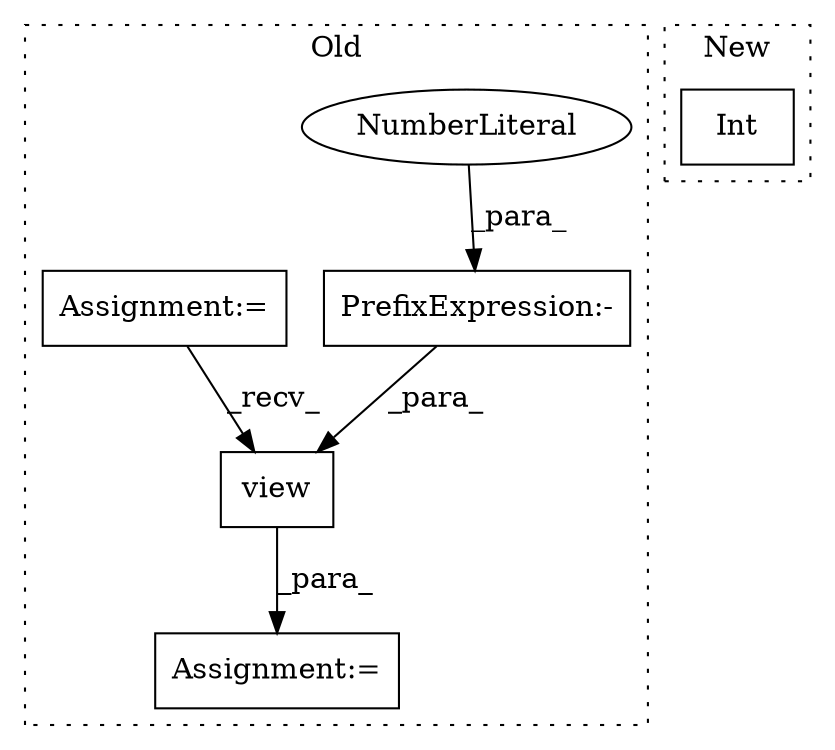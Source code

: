 digraph G {
subgraph cluster0 {
1 [label="view" a="32" s="293,309" l="5,1" shape="box"];
3 [label="PrefixExpression:-" a="38" s="298" l="1" shape="box"];
4 [label="NumberLiteral" a="34" s="299" l="1" shape="ellipse"];
5 [label="Assignment:=" a="7" s="602" l="1" shape="box"];
6 [label="Assignment:=" a="7" s="117" l="5" shape="box"];
label = "Old";
style="dotted";
}
subgraph cluster1 {
2 [label="Int" a="32" s="328,371" l="4,1" shape="box"];
label = "New";
style="dotted";
}
1 -> 5 [label="_para_"];
3 -> 1 [label="_para_"];
4 -> 3 [label="_para_"];
6 -> 1 [label="_recv_"];
}